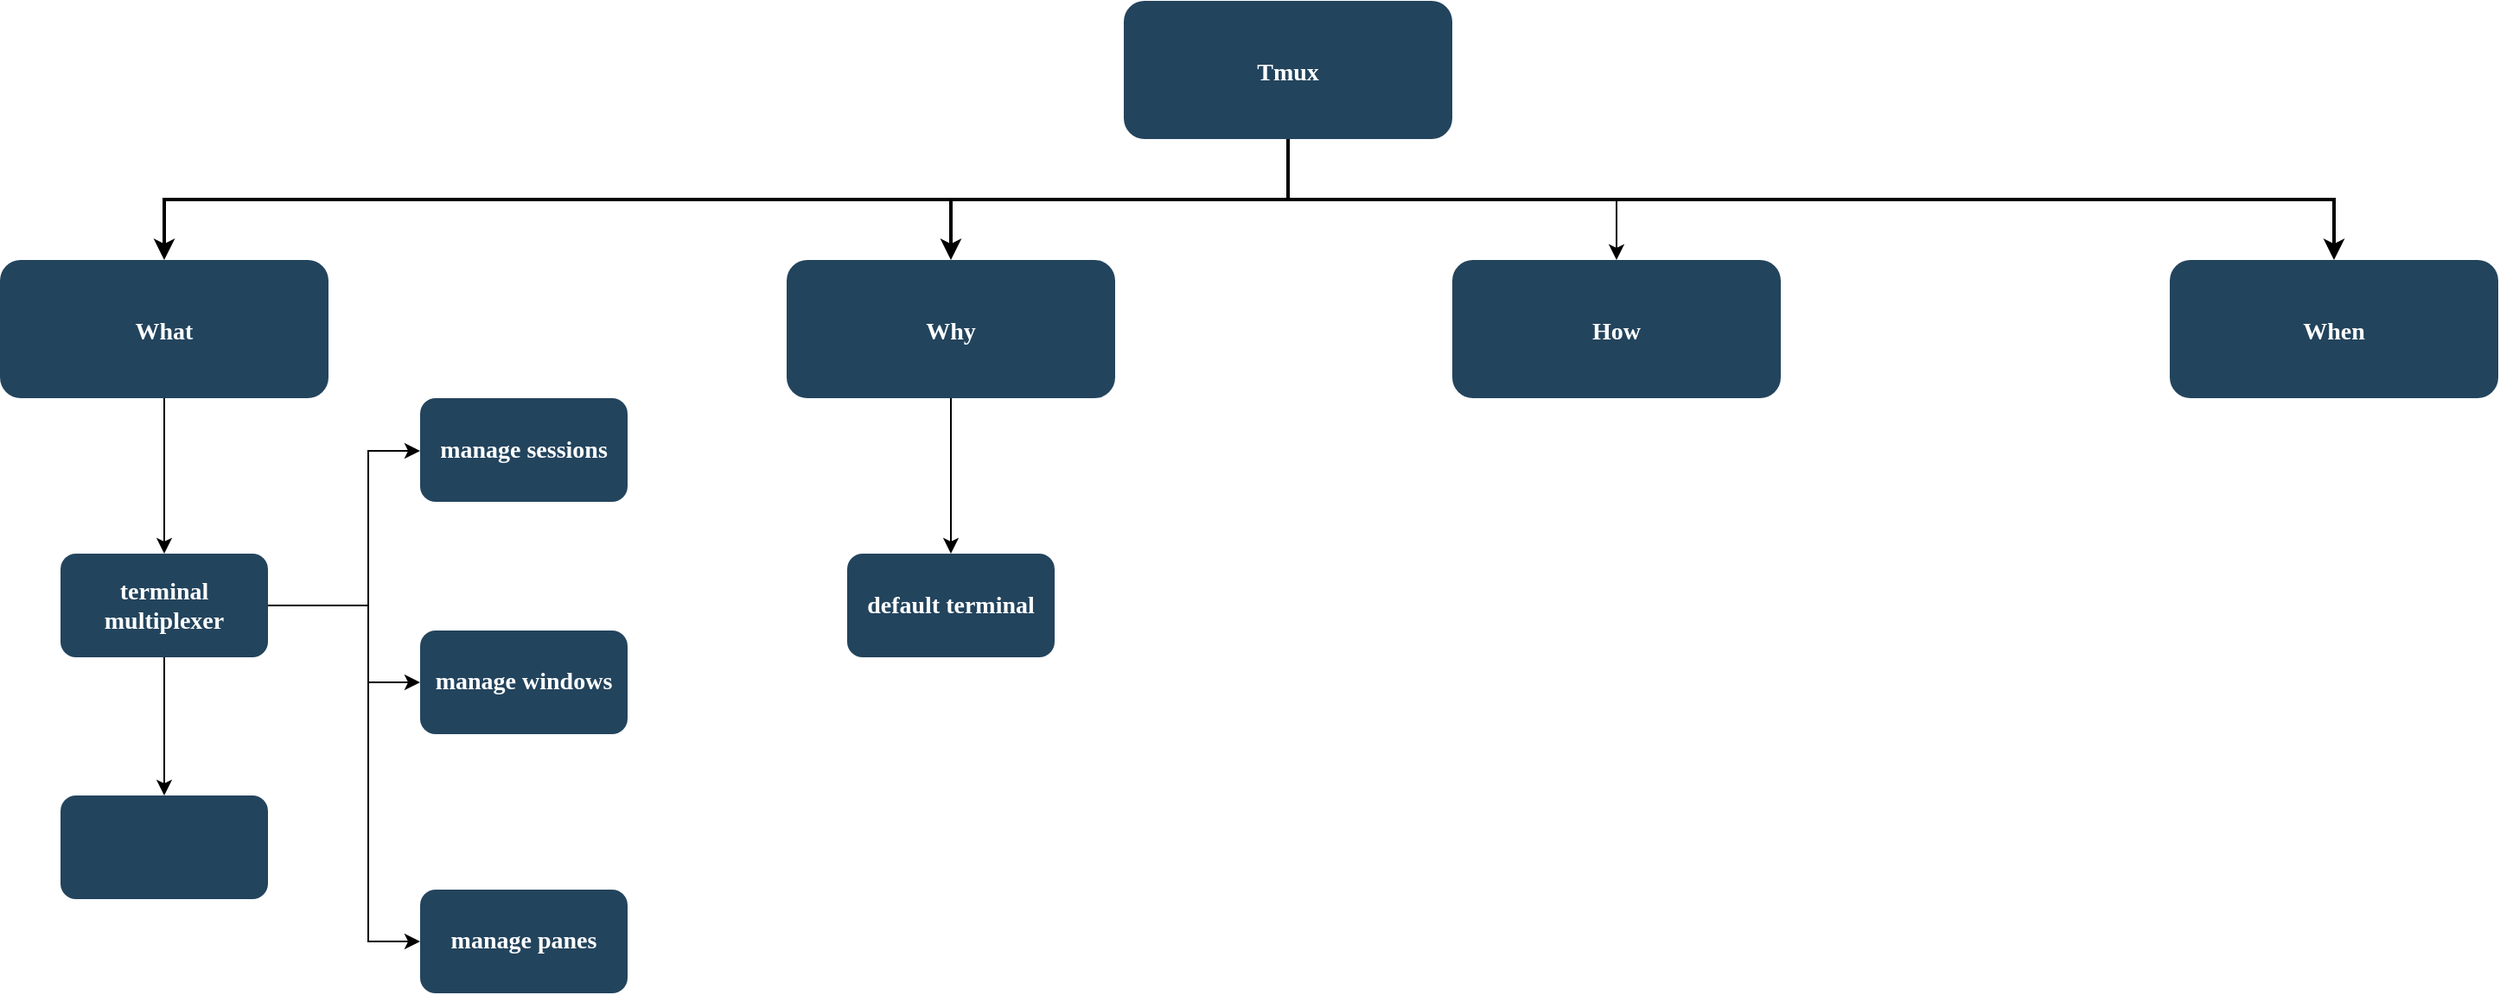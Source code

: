<mxfile version="21.3.7" type="github">
  <diagram name="Page-1" id="2c0d36ab-eaac-3732-788b-9136903baeff">
    <mxGraphModel dx="1490" dy="811" grid="1" gridSize="10" guides="1" tooltips="1" connect="1" arrows="1" fold="1" page="1" pageScale="1.5" pageWidth="1169" pageHeight="827" background="none" math="0" shadow="0">
      <root>
        <mxCell id="0" />
        <mxCell id="1" parent="0" />
        <mxCell id="ioABkfagrGWI9k1q4f5f-124" value="" style="edgeStyle=orthogonalEdgeStyle;rounded=0;orthogonalLoop=1;jettySize=auto;html=1;entryX=0.5;entryY=0;entryDx=0;entryDy=0;" parent="1" source="2" target="10" edge="1">
          <mxGeometry relative="1" as="geometry" />
        </mxCell>
        <mxCell id="2" value="Tmux" style="rounded=1;fillColor=#23445D;gradientColor=none;strokeColor=none;fontColor=#FFFFFF;fontStyle=1;fontFamily=Tahoma;fontSize=14" parent="1" vertex="1">
          <mxGeometry x="757" y="185.5" width="190" height="80" as="geometry" />
        </mxCell>
        <mxCell id="4" value="When" style="rounded=1;fillColor=#23445D;gradientColor=none;strokeColor=none;fontColor=#FFFFFF;fontStyle=1;fontFamily=Tahoma;fontSize=14" parent="1" vertex="1">
          <mxGeometry x="1362.0" y="335.5" width="190" height="80" as="geometry" />
        </mxCell>
        <mxCell id="9" value="" style="edgeStyle=elbowEdgeStyle;elbow=vertical;strokeWidth=2;rounded=0" parent="1" source="2" target="4" edge="1">
          <mxGeometry x="337" y="215.5" width="100" height="100" as="geometry">
            <mxPoint x="337" y="315.5" as="sourcePoint" />
            <mxPoint x="437" y="215.5" as="targetPoint" />
          </mxGeometry>
        </mxCell>
        <mxCell id="10" value="How" style="rounded=1;fillColor=#23445D;gradientColor=none;strokeColor=none;fontColor=#FFFFFF;fontStyle=1;fontFamily=Tahoma;fontSize=14" parent="1" vertex="1">
          <mxGeometry x="947" y="335.5" width="190" height="80" as="geometry" />
        </mxCell>
        <mxCell id="ioABkfagrGWI9k1q4f5f-138" value="" style="edgeStyle=orthogonalEdgeStyle;rounded=0;orthogonalLoop=1;jettySize=auto;html=1;" parent="1" source="12" target="ioABkfagrGWI9k1q4f5f-137" edge="1">
          <mxGeometry relative="1" as="geometry" />
        </mxCell>
        <mxCell id="12" value="Why" style="rounded=1;fillColor=#23445D;gradientColor=none;strokeColor=none;fontColor=#FFFFFF;fontStyle=1;fontFamily=Tahoma;fontSize=14" parent="1" vertex="1">
          <mxGeometry x="562.0" y="335.5" width="190" height="80" as="geometry" />
        </mxCell>
        <mxCell id="ioABkfagrGWI9k1q4f5f-128" value="" style="edgeStyle=orthogonalEdgeStyle;rounded=0;orthogonalLoop=1;jettySize=auto;html=1;" parent="1" source="13" target="ioABkfagrGWI9k1q4f5f-127" edge="1">
          <mxGeometry relative="1" as="geometry" />
        </mxCell>
        <mxCell id="13" value="What" style="rounded=1;fillColor=#23445D;gradientColor=none;strokeColor=none;fontColor=#FFFFFF;fontStyle=1;fontFamily=Tahoma;fontSize=14" parent="1" vertex="1">
          <mxGeometry x="107" y="335.5" width="190" height="80" as="geometry" />
        </mxCell>
        <mxCell id="59" value="" style="edgeStyle=elbowEdgeStyle;elbow=vertical;strokeWidth=2;rounded=0" parent="1" source="2" target="12" edge="1">
          <mxGeometry x="347" y="225.5" width="100" height="100" as="geometry">
            <mxPoint x="862.0" y="275.5" as="sourcePoint" />
            <mxPoint x="1467.0" y="345.5" as="targetPoint" />
          </mxGeometry>
        </mxCell>
        <mxCell id="61" value="" style="edgeStyle=elbowEdgeStyle;elbow=vertical;strokeWidth=2;rounded=0" parent="1" source="2" target="13" edge="1">
          <mxGeometry x="-23" y="135.5" width="100" height="100" as="geometry">
            <mxPoint x="-23" y="235.5" as="sourcePoint" />
            <mxPoint x="77" y="135.5" as="targetPoint" />
          </mxGeometry>
        </mxCell>
        <mxCell id="ioABkfagrGWI9k1q4f5f-130" value="" style="edgeStyle=orthogonalEdgeStyle;rounded=0;orthogonalLoop=1;jettySize=auto;html=1;" parent="1" source="ioABkfagrGWI9k1q4f5f-127" target="ioABkfagrGWI9k1q4f5f-129" edge="1">
          <mxGeometry relative="1" as="geometry">
            <Array as="points">
              <mxPoint x="320" y="536" />
              <mxPoint x="320" y="446" />
            </Array>
          </mxGeometry>
        </mxCell>
        <mxCell id="ioABkfagrGWI9k1q4f5f-134" value="" style="edgeStyle=orthogonalEdgeStyle;rounded=0;orthogonalLoop=1;jettySize=auto;html=1;" parent="1" source="ioABkfagrGWI9k1q4f5f-127" target="ioABkfagrGWI9k1q4f5f-133" edge="1">
          <mxGeometry relative="1" as="geometry">
            <Array as="points">
              <mxPoint x="320" y="536" />
              <mxPoint x="320" y="580" />
            </Array>
          </mxGeometry>
        </mxCell>
        <mxCell id="ioABkfagrGWI9k1q4f5f-140" value="" style="edgeStyle=orthogonalEdgeStyle;rounded=0;orthogonalLoop=1;jettySize=auto;html=1;" parent="1" source="ioABkfagrGWI9k1q4f5f-127" target="ioABkfagrGWI9k1q4f5f-139" edge="1">
          <mxGeometry relative="1" as="geometry" />
        </mxCell>
        <mxCell id="x8-M-drGNSa4ym12_F3a-62" value="" style="edgeStyle=orthogonalEdgeStyle;rounded=0;orthogonalLoop=1;jettySize=auto;html=1;" edge="1" parent="1" source="ioABkfagrGWI9k1q4f5f-127" target="x8-M-drGNSa4ym12_F3a-61">
          <mxGeometry relative="1" as="geometry">
            <Array as="points">
              <mxPoint x="320" y="536" />
              <mxPoint x="320" y="730" />
            </Array>
          </mxGeometry>
        </mxCell>
        <mxCell id="ioABkfagrGWI9k1q4f5f-127" value="terminal multiplexer" style="whiteSpace=wrap;html=1;fontSize=14;fontFamily=Tahoma;fillColor=#23445D;strokeColor=none;fontColor=#FFFFFF;rounded=1;gradientColor=none;fontStyle=1;" parent="1" vertex="1">
          <mxGeometry x="142" y="505.5" width="120" height="60" as="geometry" />
        </mxCell>
        <mxCell id="ioABkfagrGWI9k1q4f5f-129" value="manage sessions" style="whiteSpace=wrap;html=1;fontSize=14;fontFamily=Tahoma;fillColor=#23445D;strokeColor=none;fontColor=#FFFFFF;rounded=1;gradientColor=none;fontStyle=1;" parent="1" vertex="1">
          <mxGeometry x="350" y="415.5" width="120" height="60" as="geometry" />
        </mxCell>
        <mxCell id="ioABkfagrGWI9k1q4f5f-133" value="manage windows" style="whiteSpace=wrap;html=1;fontSize=14;fontFamily=Tahoma;fillColor=#23445D;strokeColor=none;fontColor=#FFFFFF;rounded=1;gradientColor=none;fontStyle=1;" parent="1" vertex="1">
          <mxGeometry x="350" y="550" width="120" height="60" as="geometry" />
        </mxCell>
        <mxCell id="ioABkfagrGWI9k1q4f5f-137" value="default terminal" style="whiteSpace=wrap;html=1;fontSize=14;fontFamily=Tahoma;fillColor=#23445D;strokeColor=none;fontColor=#FFFFFF;rounded=1;gradientColor=none;fontStyle=1;" parent="1" vertex="1">
          <mxGeometry x="597.0" y="505.5" width="120" height="60" as="geometry" />
        </mxCell>
        <mxCell id="ioABkfagrGWI9k1q4f5f-139" value="" style="whiteSpace=wrap;html=1;fontSize=14;fontFamily=Tahoma;fillColor=#23445D;strokeColor=none;fontColor=#FFFFFF;rounded=1;gradientColor=none;fontStyle=1;" parent="1" vertex="1">
          <mxGeometry x="142" y="645.5" width="120" height="60" as="geometry" />
        </mxCell>
        <mxCell id="x8-M-drGNSa4ym12_F3a-61" value="manage panes" style="whiteSpace=wrap;html=1;fontSize=14;fontFamily=Tahoma;fillColor=#23445D;strokeColor=none;fontColor=#FFFFFF;rounded=1;gradientColor=none;fontStyle=1;" vertex="1" parent="1">
          <mxGeometry x="350" y="700" width="120" height="60" as="geometry" />
        </mxCell>
      </root>
    </mxGraphModel>
  </diagram>
</mxfile>
